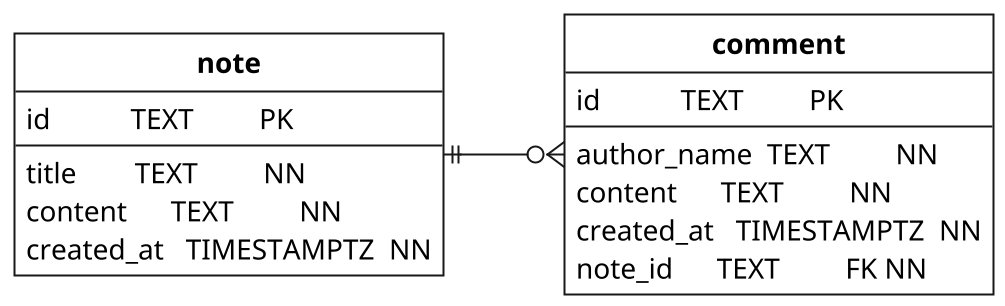 @startuml

hide circle
left to right direction
skinparam roundcorner 0
skinparam shadowing false
skinparam linetype ortho
skinparam FontSize 18
skinparam defaultFontName JetBrains Mono
scale 2

skinparam class {
    BackgroundColor white
    BorderThickness 1.0
    FontStyle bold
}

!procedure column($name, $name_size, $type, $type_size, $constraints="")
    !while %strlen($name) < $name_size
        !$name = $name + " "
    !endwhile
    !while %strlen($type) < $type_size
        !$type = $type + " "
    !endwhile
    $name  $type  $constraints
!endprocedure

entity "note" {
    column(id,         11, TEXT,        11, PK)
    --
    column(title,      11, TEXT,        11, NN)
    column(content,    11, TEXT,        11, NN)
    column(created_at, 11, TIMESTAMPTZ, 11, NN)
}

entity comment {
    column(id,          11, TEXT,        11, PK)
    --
    column(author_name, 11, TEXT,        11, NN)
    column(content,     11, TEXT,        11, NN)
    column(created_at,  11, TIMESTAMPTZ, 11, NN)
    column(note_id,     11, TEXT,        11, "FK NN")
}

"note" ||--o{ comment

@enduml
